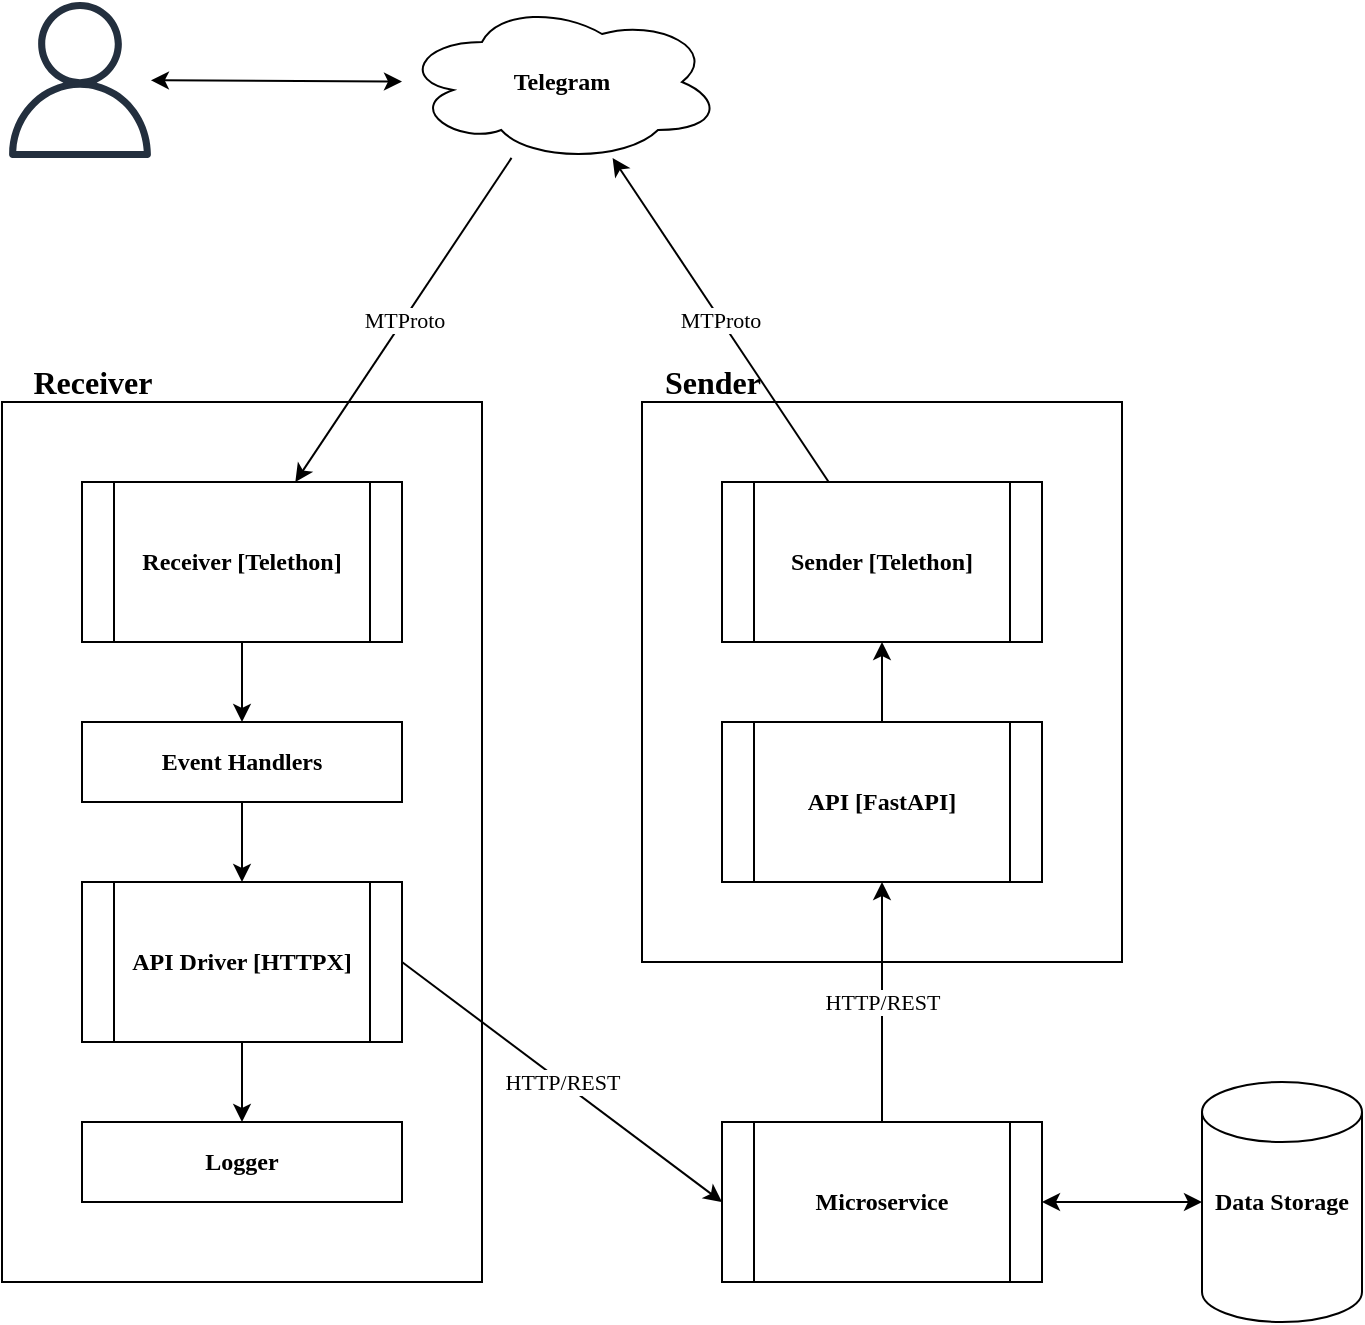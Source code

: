 <mxfile version="13.6.2" type="device"><diagram id="ZaMn7orQ3lyDUlzyoknp" name="Page-1"><mxGraphModel dx="1422" dy="843" grid="1" gridSize="10" guides="1" tooltips="1" connect="1" arrows="1" fold="1" page="1" pageScale="1" pageWidth="850" pageHeight="1100" math="0" shadow="0" extFonts="Fira Code^https://fonts.googleapis.com/css?family=Fira+Code"><root><mxCell id="0"/><mxCell id="1" parent="0"/><mxCell id="UGUssXtMlCvIK3g0RpbO-9" value="HTTP/REST" style="rounded=0;orthogonalLoop=1;jettySize=auto;html=1;fontFamily=Fira Code;entryX=0;entryY=0.5;entryDx=0;entryDy=0;exitX=1;exitY=0.5;exitDx=0;exitDy=0;" edge="1" parent="1" source="UGUssXtMlCvIK3g0RpbO-1" target="UGUssXtMlCvIK3g0RpbO-8"><mxGeometry relative="1" as="geometry"/></mxCell><mxCell id="UGUssXtMlCvIK3g0RpbO-11" style="edgeStyle=orthogonalEdgeStyle;rounded=0;orthogonalLoop=1;jettySize=auto;html=1;entryX=0.5;entryY=0;entryDx=0;entryDy=0;fontFamily=Fira Code;" edge="1" parent="1" source="UGUssXtMlCvIK3g0RpbO-1" target="UGUssXtMlCvIK3g0RpbO-10"><mxGeometry relative="1" as="geometry"/></mxCell><mxCell id="UGUssXtMlCvIK3g0RpbO-1" value="&lt;b&gt;API Driver [HTTPX]&lt;/b&gt;" style="shape=process;whiteSpace=wrap;html=1;backgroundOutline=1;fontFamily=Fira Code;" vertex="1" parent="1"><mxGeometry x="80" y="600" width="160" height="80" as="geometry"/></mxCell><mxCell id="UGUssXtMlCvIK3g0RpbO-4" style="edgeStyle=orthogonalEdgeStyle;rounded=0;orthogonalLoop=1;jettySize=auto;html=1;fontFamily=Fira Code;" edge="1" parent="1" source="UGUssXtMlCvIK3g0RpbO-2" target="UGUssXtMlCvIK3g0RpbO-3"><mxGeometry relative="1" as="geometry"/></mxCell><mxCell id="UGUssXtMlCvIK3g0RpbO-2" value="&lt;b&gt;Receiver [Telethon]&lt;/b&gt;" style="shape=process;whiteSpace=wrap;html=1;backgroundOutline=1;fontFamily=Fira Code;" vertex="1" parent="1"><mxGeometry x="80" y="400" width="160" height="80" as="geometry"/></mxCell><mxCell id="UGUssXtMlCvIK3g0RpbO-5" style="edgeStyle=orthogonalEdgeStyle;rounded=0;orthogonalLoop=1;jettySize=auto;html=1;fontFamily=Fira Code;" edge="1" parent="1" source="UGUssXtMlCvIK3g0RpbO-3" target="UGUssXtMlCvIK3g0RpbO-1"><mxGeometry relative="1" as="geometry"/></mxCell><mxCell id="UGUssXtMlCvIK3g0RpbO-3" value="&lt;b&gt;Event Handlers&lt;/b&gt;" style="rounded=0;whiteSpace=wrap;html=1;fontFamily=Fira Code;" vertex="1" parent="1"><mxGeometry x="80" y="520" width="160" height="40" as="geometry"/></mxCell><mxCell id="UGUssXtMlCvIK3g0RpbO-7" value="MTProto" style="rounded=0;orthogonalLoop=1;jettySize=auto;html=1;fontFamily=Fira Code;" edge="1" parent="1" source="UGUssXtMlCvIK3g0RpbO-6" target="UGUssXtMlCvIK3g0RpbO-2"><mxGeometry relative="1" as="geometry"/></mxCell><mxCell id="UGUssXtMlCvIK3g0RpbO-28" style="edgeStyle=none;rounded=0;orthogonalLoop=1;jettySize=auto;html=1;startArrow=classic;startFill=1;fontFamily=Fira Code;" edge="1" parent="1" source="UGUssXtMlCvIK3g0RpbO-6" target="UGUssXtMlCvIK3g0RpbO-27"><mxGeometry relative="1" as="geometry"/></mxCell><mxCell id="UGUssXtMlCvIK3g0RpbO-6" value="&lt;b&gt;Telegram&lt;/b&gt;" style="ellipse;shape=cloud;whiteSpace=wrap;html=1;fontFamily=Fira Code;" vertex="1" parent="1"><mxGeometry x="240" y="160" width="160" height="80" as="geometry"/></mxCell><mxCell id="UGUssXtMlCvIK3g0RpbO-15" value="HTTP/REST" style="edgeStyle=orthogonalEdgeStyle;rounded=0;orthogonalLoop=1;jettySize=auto;html=1;fontFamily=Fira Code;" edge="1" parent="1" source="UGUssXtMlCvIK3g0RpbO-8" target="UGUssXtMlCvIK3g0RpbO-12"><mxGeometry relative="1" as="geometry"/></mxCell><mxCell id="UGUssXtMlCvIK3g0RpbO-21" style="edgeStyle=none;rounded=0;orthogonalLoop=1;jettySize=auto;html=1;fontFamily=Fira Code;startArrow=classic;startFill=1;" edge="1" parent="1" source="UGUssXtMlCvIK3g0RpbO-8" target="UGUssXtMlCvIK3g0RpbO-20"><mxGeometry relative="1" as="geometry"/></mxCell><mxCell id="UGUssXtMlCvIK3g0RpbO-8" value="&lt;b&gt;Microservice&lt;/b&gt;" style="shape=process;whiteSpace=wrap;html=1;backgroundOutline=1;fontFamily=Fira Code;" vertex="1" parent="1"><mxGeometry x="400" y="720" width="160" height="80" as="geometry"/></mxCell><mxCell id="UGUssXtMlCvIK3g0RpbO-10" value="&lt;b&gt;Logger&lt;/b&gt;" style="rounded=0;whiteSpace=wrap;html=1;fontFamily=Fira Code;" vertex="1" parent="1"><mxGeometry x="80" y="720" width="160" height="40" as="geometry"/></mxCell><mxCell id="UGUssXtMlCvIK3g0RpbO-17" style="edgeStyle=orthogonalEdgeStyle;rounded=0;orthogonalLoop=1;jettySize=auto;html=1;fontFamily=Fira Code;" edge="1" parent="1" source="UGUssXtMlCvIK3g0RpbO-12" target="UGUssXtMlCvIK3g0RpbO-16"><mxGeometry relative="1" as="geometry"/></mxCell><mxCell id="UGUssXtMlCvIK3g0RpbO-12" value="&lt;b&gt;API [FastAPI]&lt;/b&gt;" style="shape=process;whiteSpace=wrap;html=1;backgroundOutline=1;fontFamily=Fira Code;" vertex="1" parent="1"><mxGeometry x="400" y="520" width="160" height="80" as="geometry"/></mxCell><mxCell id="UGUssXtMlCvIK3g0RpbO-19" value="MTProto" style="edgeStyle=none;rounded=0;orthogonalLoop=1;jettySize=auto;html=1;fontFamily=Fira Code;" edge="1" parent="1" source="UGUssXtMlCvIK3g0RpbO-16" target="UGUssXtMlCvIK3g0RpbO-6"><mxGeometry relative="1" as="geometry"/></mxCell><mxCell id="UGUssXtMlCvIK3g0RpbO-16" value="&lt;b&gt;Sender [Telethon]&lt;/b&gt;" style="shape=process;whiteSpace=wrap;html=1;backgroundOutline=1;fontFamily=Fira Code;" vertex="1" parent="1"><mxGeometry x="400" y="400" width="160" height="80" as="geometry"/></mxCell><mxCell id="UGUssXtMlCvIK3g0RpbO-20" value="&lt;b&gt;Data Storage&lt;/b&gt;" style="shape=cylinder2;whiteSpace=wrap;html=1;boundedLbl=1;backgroundOutline=1;size=15;fontFamily=Fira Code;" vertex="1" parent="1"><mxGeometry x="640" y="700" width="80" height="120" as="geometry"/></mxCell><mxCell id="UGUssXtMlCvIK3g0RpbO-23" value="&lt;b&gt;&lt;font style=&quot;font-size: 16px&quot;&gt;Receiver&lt;/font&gt;&lt;/b&gt;" style="text;html=1;align=center;verticalAlign=middle;resizable=0;points=[];autosize=1;fontFamily=Fira Code;" vertex="1" parent="1"><mxGeometry x="40" y="340" width="90" height="20" as="geometry"/></mxCell><mxCell id="UGUssXtMlCvIK3g0RpbO-24" value="" style="rounded=0;whiteSpace=wrap;html=1;fontFamily=Fira Code;fillColor=none;" vertex="1" parent="1"><mxGeometry x="360" y="360" width="240" height="280" as="geometry"/></mxCell><mxCell id="UGUssXtMlCvIK3g0RpbO-25" value="&lt;b&gt;&lt;font style=&quot;font-size: 16px&quot;&gt;Sender&lt;/font&gt;&lt;/b&gt;" style="text;html=1;align=center;verticalAlign=middle;resizable=0;points=[];autosize=1;fontFamily=Fira Code;" vertex="1" parent="1"><mxGeometry x="360" y="340" width="70" height="20" as="geometry"/></mxCell><mxCell id="UGUssXtMlCvIK3g0RpbO-26" value="" style="rounded=0;whiteSpace=wrap;html=1;fontFamily=Fira Code;fillColor=none;" vertex="1" parent="1"><mxGeometry x="40" y="360" width="240" height="440" as="geometry"/></mxCell><mxCell id="UGUssXtMlCvIK3g0RpbO-27" value="" style="outlineConnect=0;fontColor=#232F3E;gradientColor=none;fillColor=#232F3E;strokeColor=none;dashed=0;verticalLabelPosition=bottom;verticalAlign=top;align=center;html=1;fontSize=12;fontStyle=0;aspect=fixed;pointerEvents=1;shape=mxgraph.aws4.user;" vertex="1" parent="1"><mxGeometry x="40" y="160" width="78" height="78" as="geometry"/></mxCell></root></mxGraphModel></diagram></mxfile>